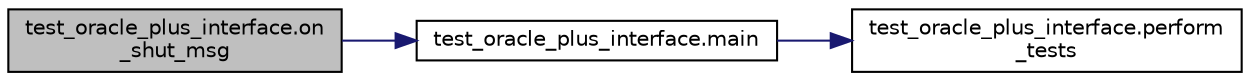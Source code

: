 digraph "test_oracle_plus_interface.on_shut_msg"
{
 // LATEX_PDF_SIZE
  edge [fontname="Helvetica",fontsize="10",labelfontname="Helvetica",labelfontsize="10"];
  node [fontname="Helvetica",fontsize="10",shape=record];
  rankdir="LR";
  Node1 [label="test_oracle_plus_interface.on\l_shut_msg",height=0.2,width=0.4,color="black", fillcolor="grey75", style="filled", fontcolor="black",tooltip=" "];
  Node1 -> Node2 [color="midnightblue",fontsize="10",style="solid",fontname="Helvetica"];
  Node2 [label="test_oracle_plus_interface.main",height=0.2,width=0.4,color="black", fillcolor="white", style="filled",URL="$a00169_aa62f61868db21c94c00875d4bdfd7300.html#aa62f61868db21c94c00875d4bdfd7300",tooltip=" "];
  Node2 -> Node3 [color="midnightblue",fontsize="10",style="solid",fontname="Helvetica"];
  Node3 [label="test_oracle_plus_interface.perform\l_tests",height=0.2,width=0.4,color="black", fillcolor="white", style="filled",URL="$a00169_a9dcc3869d0cfe567c076bd822db89512.html#a9dcc3869d0cfe567c076bd822db89512",tooltip=" "];
}
